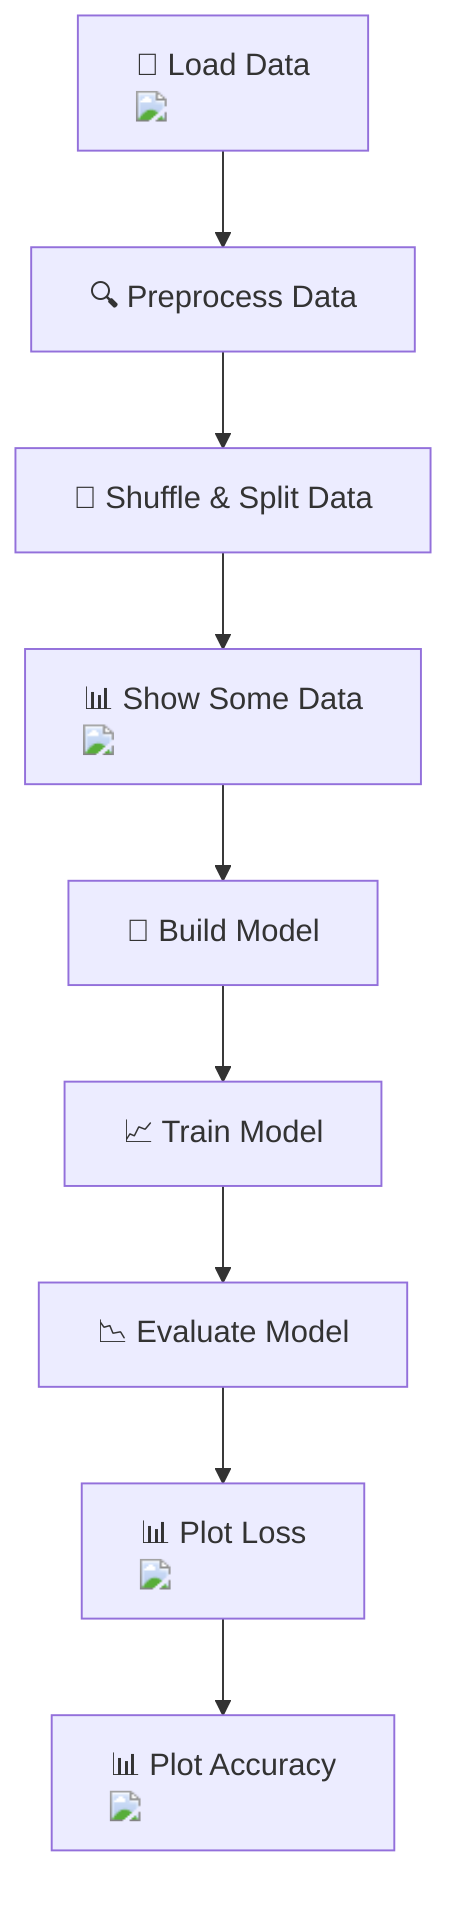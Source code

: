 flowchart TD
    A["📂 Load Data <img src='icons/file.svg' />"] --> B["🔍 Preprocess Data"]
    B --> C["🔄 Shuffle & Split Data"]
    C --> D["📊 Show Some Data <img src='dummy_plots/scatter_plot_template.svg' />"]
    D --> E["🧠 Build Model"]
    E --> F["📈 Train Model"]
    F --> G["📉 Evaluate Model"]
    G --> H["📊 Plot Loss <img src='dummy_plots/lineplot_template.svg' />"]
    H --> I["📊 Plot Accuracy <img src='dummy_plots/lineplot_template.svg' />"]
